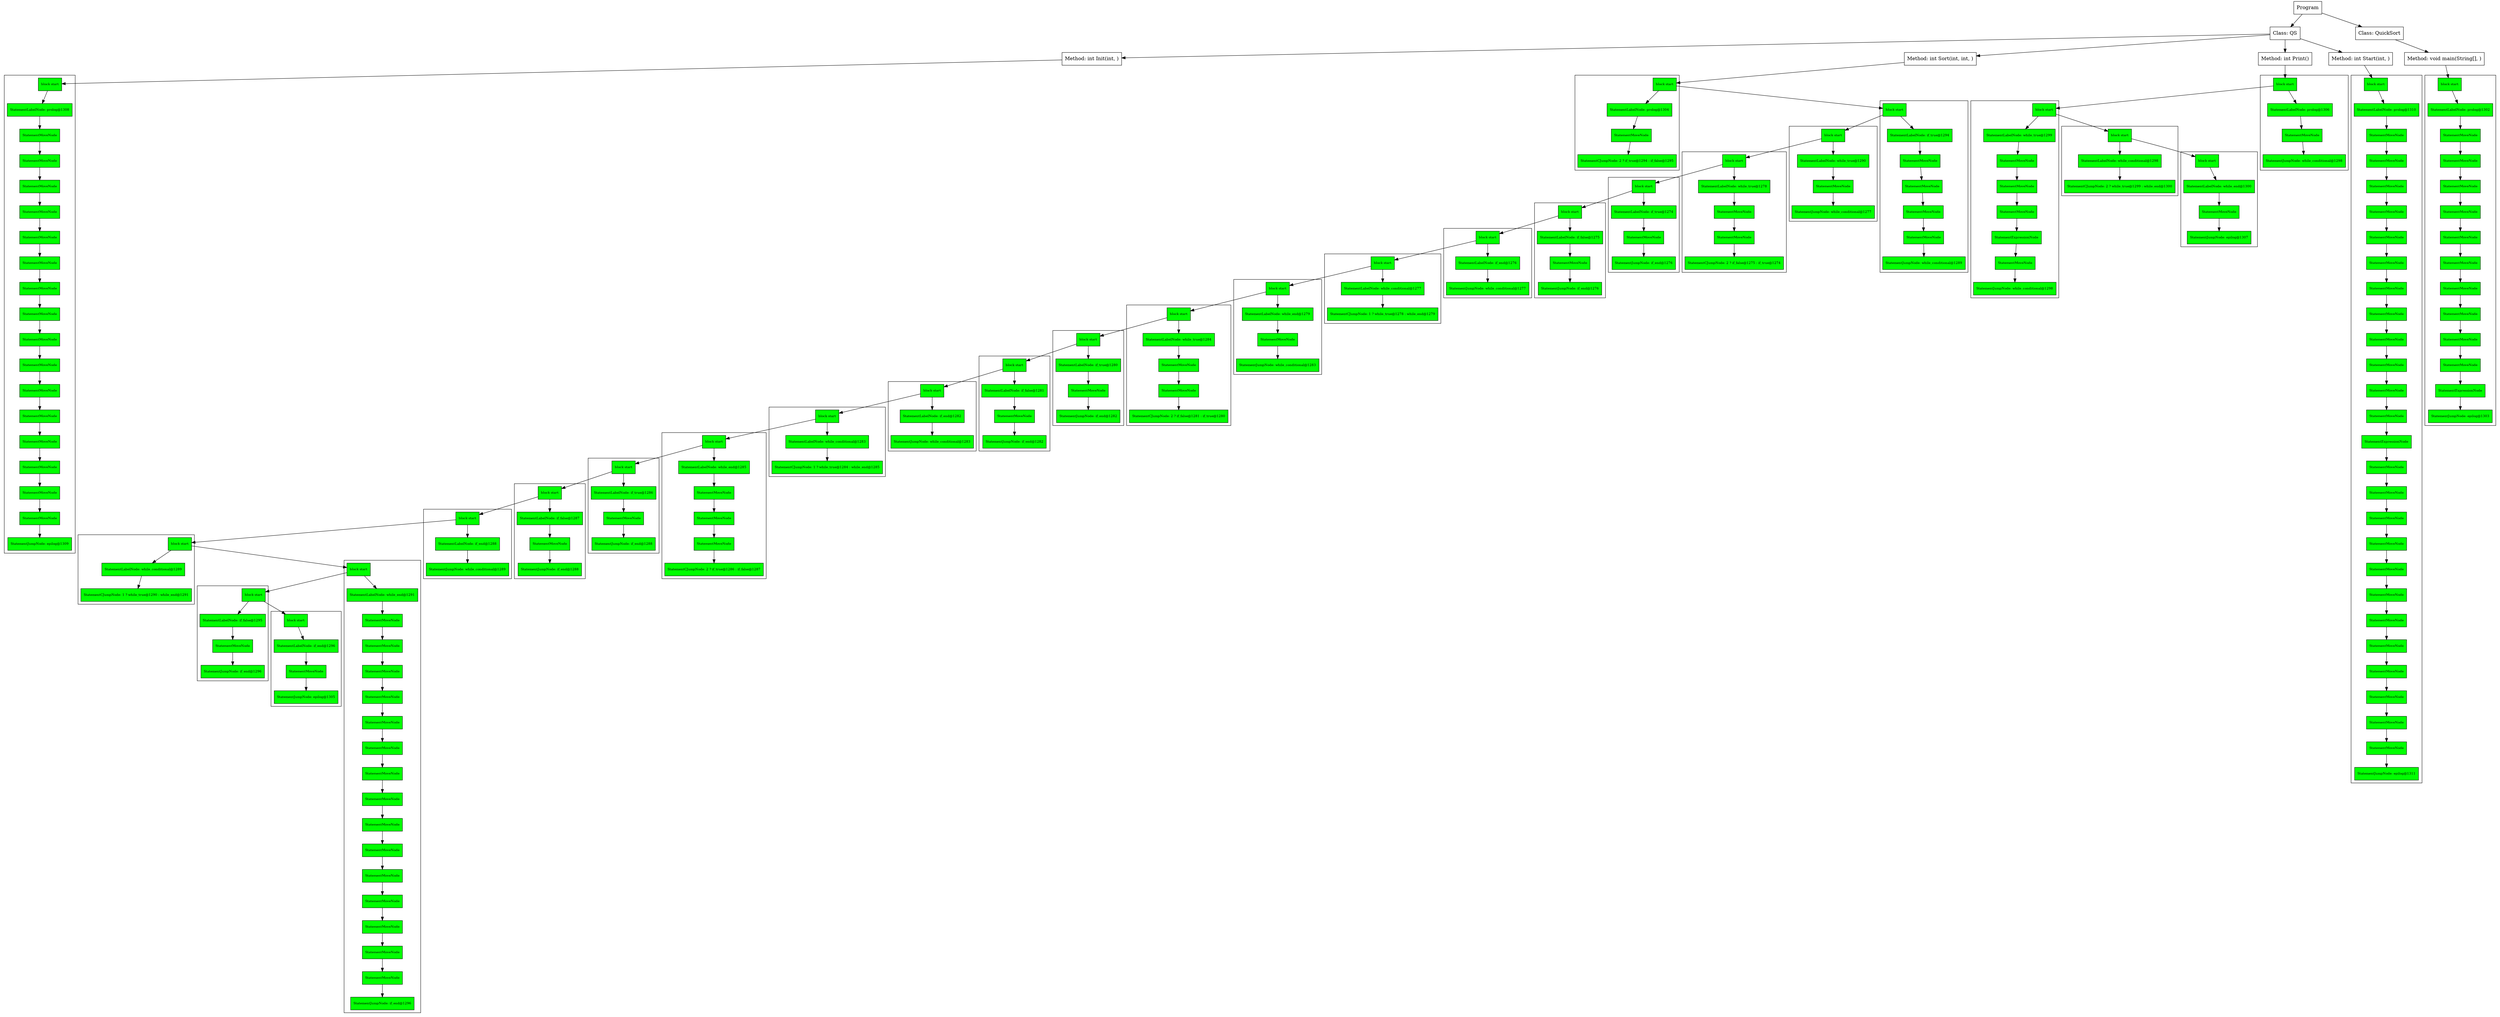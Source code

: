 digraph QuickSort {
"0x7f0b18bfa500" [label="Program" shape=box]
"0x60b00001e398" [label="Class: QS"shape=box]
"0x7f0b18bfa500" -> "0x60b00001e398"
"0x607000008fa8" [label="Method: int Start(int, )"shape=box]
"0x60b00001e398" -> "0x607000008fa8"
subgraph cluster_0x6030001112e0{
node [shape="box", style="filled", fillcolor="green", fontcolor="black", fontsize="9"]
"0x6030001112e0" [label="block start"shape=box]
"0x611000010580" [label="StatementLabelNode: prolog@1310" shape=box]
"0x6030001112e0" -> "0x611000010580"
"0x611000010588" [label="StatementMoveNode" shape=box]
"0x611000010580" -> "0x611000010588"
"0x611000010590" [label="StatementMoveNode" shape=box]
"0x611000010588" -> "0x611000010590"
"0x611000010598" [label="StatementMoveNode" shape=box]
"0x611000010590" -> "0x611000010598"
"0x6110000105a0" [label="StatementMoveNode" shape=box]
"0x611000010598" -> "0x6110000105a0"
"0x6110000105a8" [label="StatementMoveNode" shape=box]
"0x6110000105a0" -> "0x6110000105a8"
"0x6110000105b0" [label="StatementMoveNode" shape=box]
"0x6110000105a8" -> "0x6110000105b0"
"0x6110000105b8" [label="StatementMoveNode" shape=box]
"0x6110000105b0" -> "0x6110000105b8"
"0x6110000105c0" [label="StatementMoveNode" shape=box]
"0x6110000105b8" -> "0x6110000105c0"
"0x6110000105c8" [label="StatementMoveNode" shape=box]
"0x6110000105c0" -> "0x6110000105c8"
"0x6110000105d0" [label="StatementMoveNode" shape=box]
"0x6110000105c8" -> "0x6110000105d0"
"0x6110000105d8" [label="StatementMoveNode" shape=box]
"0x6110000105d0" -> "0x6110000105d8"
"0x6110000105e0" [label="StatementMoveNode" shape=box]
"0x6110000105d8" -> "0x6110000105e0"
"0x6110000105e8" [label="StatementExpressionNode" shape=box]
"0x6110000105e0" -> "0x6110000105e8"
"0x6110000105f0" [label="StatementMoveNode" shape=box]
"0x6110000105e8" -> "0x6110000105f0"
"0x6110000105f8" [label="StatementMoveNode" shape=box]
"0x6110000105f0" -> "0x6110000105f8"
"0x611000010600" [label="StatementMoveNode" shape=box]
"0x6110000105f8" -> "0x611000010600"
"0x611000010608" [label="StatementMoveNode" shape=box]
"0x611000010600" -> "0x611000010608"
"0x611000010610" [label="StatementMoveNode" shape=box]
"0x611000010608" -> "0x611000010610"
"0x611000010618" [label="StatementMoveNode" shape=box]
"0x611000010610" -> "0x611000010618"
"0x611000010620" [label="StatementMoveNode" shape=box]
"0x611000010618" -> "0x611000010620"
"0x611000010628" [label="StatementMoveNode" shape=box]
"0x611000010620" -> "0x611000010628"
"0x611000010630" [label="StatementMoveNode" shape=box]
"0x611000010628" -> "0x611000010630"
"0x611000010638" [label="StatementMoveNode" shape=box]
"0x611000010630" -> "0x611000010638"
"0x611000010640" [label="StatementMoveNode" shape=box]
"0x611000010638" -> "0x611000010640"
"0x611000010648" [label="StatementMoveNode" shape=box]
"0x611000010640" -> "0x611000010648"
"0x611000010650" [label="StatementJumpNode: epilog@1311" shape=box]
"0x611000010648" -> "0x611000010650"
}
"0x607000008fa8" -> "0x6030001112e0"
"0x607000008f38" [label="Method: int Init(int, )"shape=box]
"0x60b00001e398" -> "0x607000008f38"
subgraph cluster_0x603000111250{
node [shape="box", style="filled", fillcolor="green", fontcolor="black", fontsize="9"]
"0x603000111250" [label="block start"shape=box]
"0x611000010440" [label="StatementLabelNode: prolog@1308" shape=box]
"0x603000111250" -> "0x611000010440"
"0x611000010448" [label="StatementMoveNode" shape=box]
"0x611000010440" -> "0x611000010448"
"0x611000010450" [label="StatementMoveNode" shape=box]
"0x611000010448" -> "0x611000010450"
"0x611000010458" [label="StatementMoveNode" shape=box]
"0x611000010450" -> "0x611000010458"
"0x611000010460" [label="StatementMoveNode" shape=box]
"0x611000010458" -> "0x611000010460"
"0x611000010468" [label="StatementMoveNode" shape=box]
"0x611000010460" -> "0x611000010468"
"0x611000010470" [label="StatementMoveNode" shape=box]
"0x611000010468" -> "0x611000010470"
"0x611000010478" [label="StatementMoveNode" shape=box]
"0x611000010470" -> "0x611000010478"
"0x611000010480" [label="StatementMoveNode" shape=box]
"0x611000010478" -> "0x611000010480"
"0x611000010488" [label="StatementMoveNode" shape=box]
"0x611000010480" -> "0x611000010488"
"0x611000010490" [label="StatementMoveNode" shape=box]
"0x611000010488" -> "0x611000010490"
"0x611000010498" [label="StatementMoveNode" shape=box]
"0x611000010490" -> "0x611000010498"
"0x6110000104a0" [label="StatementMoveNode" shape=box]
"0x611000010498" -> "0x6110000104a0"
"0x6110000104a8" [label="StatementMoveNode" shape=box]
"0x6110000104a0" -> "0x6110000104a8"
"0x6110000104b0" [label="StatementMoveNode" shape=box]
"0x6110000104a8" -> "0x6110000104b0"
"0x6110000104b8" [label="StatementMoveNode" shape=box]
"0x6110000104b0" -> "0x6110000104b8"
"0x6110000104c0" [label="StatementMoveNode" shape=box]
"0x6110000104b8" -> "0x6110000104c0"
"0x6110000104c8" [label="StatementJumpNode: epilog@1309" shape=box]
"0x6110000104c0" -> "0x6110000104c8"
}
"0x607000008f38" -> "0x603000111250"
"0x607000008e58" [label="Method: int Sort(int, int, )"shape=box]
"0x60b00001e398" -> "0x607000008e58"
subgraph cluster_0x617000001200{
node [shape="box", style="filled", fillcolor="green", fontcolor="black", fontsize="9"]
"0x617000001200" [label="block start"shape=box]
"0x603000110d10" [label="StatementLabelNode: prolog@1304" shape=box]
"0x617000001200" -> "0x603000110d10"
"0x603000110d18" [label="StatementMoveNode" shape=box]
"0x603000110d10" -> "0x603000110d18"
"0x603000110d20" [label="StatementCJumpNode: 2 ? if_true@1294 : if_false@1295" shape=box]
"0x603000110d18" -> "0x603000110d20"
}
"0x607000008e58" -> "0x617000001200"
subgraph cluster_0x617000001218{
node [shape="box", style="filled", fillcolor="green", fontcolor="black", fontsize="9"]
"0x617000001218" [label="block start"shape=box]
"0x60600005eb80" [label="StatementLabelNode: if_true@1294" shape=box]
"0x617000001218" -> "0x60600005eb80"
"0x60600005eb88" [label="StatementMoveNode" shape=box]
"0x60600005eb80" -> "0x60600005eb88"
"0x60600005eb90" [label="StatementMoveNode" shape=box]
"0x60600005eb88" -> "0x60600005eb90"
"0x60600005eb98" [label="StatementMoveNode" shape=box]
"0x60600005eb90" -> "0x60600005eb98"
"0x60600005eba0" [label="StatementMoveNode" shape=box]
"0x60600005eb98" -> "0x60600005eba0"
"0x60600005eba8" [label="StatementJumpNode: while_conditional@1289" shape=box]
"0x60600005eba0" -> "0x60600005eba8"
}
"0x617000001200" -> "0x617000001218"
subgraph cluster_0x617000001230{
node [shape="box", style="filled", fillcolor="green", fontcolor="black", fontsize="9"]
"0x617000001230" [label="block start"shape=box]
"0x603000110e00" [label="StatementLabelNode: while_true@1290" shape=box]
"0x617000001230" -> "0x603000110e00"
"0x603000110e08" [label="StatementMoveNode" shape=box]
"0x603000110e00" -> "0x603000110e08"
"0x603000110e10" [label="StatementJumpNode: while_conditional@1277" shape=box]
"0x603000110e08" -> "0x603000110e10"
}
"0x617000001218" -> "0x617000001230"
subgraph cluster_0x617000001248{
node [shape="box", style="filled", fillcolor="green", fontcolor="black", fontsize="9"]
"0x617000001248" [label="block start"shape=box]
"0x603000110e30" [label="StatementLabelNode: while_true@1278" shape=box]
"0x617000001248" -> "0x603000110e30"
"0x603000110e38" [label="StatementMoveNode" shape=box]
"0x603000110e30" -> "0x603000110e38"
"0x603000110e40" [label="StatementMoveNode" shape=box]
"0x603000110e38" -> "0x603000110e40"
"0x603000110e48" [label="StatementCJumpNode: 2 ? if_false@1275 : if_true@1274" shape=box]
"0x603000110e40" -> "0x603000110e48"
}
"0x617000001230" -> "0x617000001248"
subgraph cluster_0x617000001260{
node [shape="box", style="filled", fillcolor="green", fontcolor="black", fontsize="9"]
"0x617000001260" [label="block start"shape=box]
"0x603000110e60" [label="StatementLabelNode: if_true@1274" shape=box]
"0x617000001260" -> "0x603000110e60"
"0x603000110e68" [label="StatementMoveNode" shape=box]
"0x603000110e60" -> "0x603000110e68"
"0x603000110e70" [label="StatementJumpNode: if_end@1276" shape=box]
"0x603000110e68" -> "0x603000110e70"
}
"0x617000001248" -> "0x617000001260"
subgraph cluster_0x617000001278{
node [shape="box", style="filled", fillcolor="green", fontcolor="black", fontsize="9"]
"0x617000001278" [label="block start"shape=box]
"0x603000110e90" [label="StatementLabelNode: if_false@1275" shape=box]
"0x617000001278" -> "0x603000110e90"
"0x603000110e98" [label="StatementMoveNode" shape=box]
"0x603000110e90" -> "0x603000110e98"
"0x603000110ea0" [label="StatementJumpNode: if_end@1276" shape=box]
"0x603000110e98" -> "0x603000110ea0"
}
"0x617000001260" -> "0x617000001278"
subgraph cluster_0x617000001290{
node [shape="box", style="filled", fillcolor="green", fontcolor="black", fontsize="9"]
"0x617000001290" [label="block start"shape=box]
"0x6020000ece10" [label="StatementLabelNode: if_end@1276" shape=box]
"0x617000001290" -> "0x6020000ece10"
"0x6020000ece18" [label="StatementJumpNode: while_conditional@1277" shape=box]
"0x6020000ece10" -> "0x6020000ece18"
}
"0x617000001278" -> "0x617000001290"
subgraph cluster_0x6170000012a8{
node [shape="box", style="filled", fillcolor="green", fontcolor="black", fontsize="9"]
"0x6170000012a8" [label="block start"shape=box]
"0x6020000ece50" [label="StatementLabelNode: while_conditional@1277" shape=box]
"0x6170000012a8" -> "0x6020000ece50"
"0x6020000ece58" [label="StatementCJumpNode: 1 ? while_true@1278 : while_end@1279" shape=box]
"0x6020000ece50" -> "0x6020000ece58"
}
"0x617000001290" -> "0x6170000012a8"
subgraph cluster_0x6170000012c0{
node [shape="box", style="filled", fillcolor="green", fontcolor="black", fontsize="9"]
"0x6170000012c0" [label="block start"shape=box]
"0x603000110ef0" [label="StatementLabelNode: while_end@1279" shape=box]
"0x6170000012c0" -> "0x603000110ef0"
"0x603000110ef8" [label="StatementMoveNode" shape=box]
"0x603000110ef0" -> "0x603000110ef8"
"0x603000110f00" [label="StatementJumpNode: while_conditional@1283" shape=box]
"0x603000110ef8" -> "0x603000110f00"
}
"0x6170000012a8" -> "0x6170000012c0"
subgraph cluster_0x6170000012d8{
node [shape="box", style="filled", fillcolor="green", fontcolor="black", fontsize="9"]
"0x6170000012d8" [label="block start"shape=box]
"0x603000110f20" [label="StatementLabelNode: while_true@1284" shape=box]
"0x6170000012d8" -> "0x603000110f20"
"0x603000110f28" [label="StatementMoveNode" shape=box]
"0x603000110f20" -> "0x603000110f28"
"0x603000110f30" [label="StatementMoveNode" shape=box]
"0x603000110f28" -> "0x603000110f30"
"0x603000110f38" [label="StatementCJumpNode: 2 ? if_false@1281 : if_true@1280" shape=box]
"0x603000110f30" -> "0x603000110f38"
}
"0x6170000012c0" -> "0x6170000012d8"
subgraph cluster_0x6170000012f0{
node [shape="box", style="filled", fillcolor="green", fontcolor="black", fontsize="9"]
"0x6170000012f0" [label="block start"shape=box]
"0x603000110f50" [label="StatementLabelNode: if_true@1280" shape=box]
"0x6170000012f0" -> "0x603000110f50"
"0x603000110f58" [label="StatementMoveNode" shape=box]
"0x603000110f50" -> "0x603000110f58"
"0x603000110f60" [label="StatementJumpNode: if_end@1282" shape=box]
"0x603000110f58" -> "0x603000110f60"
}
"0x6170000012d8" -> "0x6170000012f0"
subgraph cluster_0x617000001308{
node [shape="box", style="filled", fillcolor="green", fontcolor="black", fontsize="9"]
"0x617000001308" [label="block start"shape=box]
"0x603000110f80" [label="StatementLabelNode: if_false@1281" shape=box]
"0x617000001308" -> "0x603000110f80"
"0x603000110f88" [label="StatementMoveNode" shape=box]
"0x603000110f80" -> "0x603000110f88"
"0x603000110f90" [label="StatementJumpNode: if_end@1282" shape=box]
"0x603000110f88" -> "0x603000110f90"
}
"0x6170000012f0" -> "0x617000001308"
subgraph cluster_0x617000001320{
node [shape="box", style="filled", fillcolor="green", fontcolor="black", fontsize="9"]
"0x617000001320" [label="block start"shape=box]
"0x6020000ecfd0" [label="StatementLabelNode: if_end@1282" shape=box]
"0x617000001320" -> "0x6020000ecfd0"
"0x6020000ecfd8" [label="StatementJumpNode: while_conditional@1283" shape=box]
"0x6020000ecfd0" -> "0x6020000ecfd8"
}
"0x617000001308" -> "0x617000001320"
subgraph cluster_0x617000001338{
node [shape="box", style="filled", fillcolor="green", fontcolor="black", fontsize="9"]
"0x617000001338" [label="block start"shape=box]
"0x6020000ed010" [label="StatementLabelNode: while_conditional@1283" shape=box]
"0x617000001338" -> "0x6020000ed010"
"0x6020000ed018" [label="StatementCJumpNode: 1 ? while_true@1284 : while_end@1285" shape=box]
"0x6020000ed010" -> "0x6020000ed018"
}
"0x617000001320" -> "0x617000001338"
subgraph cluster_0x617000001350{
node [shape="box", style="filled", fillcolor="green", fontcolor="black", fontsize="9"]
"0x617000001350" [label="block start"shape=box]
"0x60600005ebe0" [label="StatementLabelNode: while_end@1285" shape=box]
"0x617000001350" -> "0x60600005ebe0"
"0x60600005ebe8" [label="StatementMoveNode" shape=box]
"0x60600005ebe0" -> "0x60600005ebe8"
"0x60600005ebf0" [label="StatementMoveNode" shape=box]
"0x60600005ebe8" -> "0x60600005ebf0"
"0x60600005ebf8" [label="StatementMoveNode" shape=box]
"0x60600005ebf0" -> "0x60600005ebf8"
"0x60600005ec00" [label="StatementCJumpNode: 2 ? if_true@1286 : if_false@1287" shape=box]
"0x60600005ebf8" -> "0x60600005ec00"
}
"0x617000001338" -> "0x617000001350"
subgraph cluster_0x617000001368{
node [shape="box", style="filled", fillcolor="green", fontcolor="black", fontsize="9"]
"0x617000001368" [label="block start"shape=box]
"0x603000111010" [label="StatementLabelNode: if_true@1286" shape=box]
"0x617000001368" -> "0x603000111010"
"0x603000111018" [label="StatementMoveNode" shape=box]
"0x603000111010" -> "0x603000111018"
"0x603000111020" [label="StatementJumpNode: if_end@1288" shape=box]
"0x603000111018" -> "0x603000111020"
}
"0x617000001350" -> "0x617000001368"
subgraph cluster_0x617000001380{
node [shape="box", style="filled", fillcolor="green", fontcolor="black", fontsize="9"]
"0x617000001380" [label="block start"shape=box]
"0x603000111040" [label="StatementLabelNode: if_false@1287" shape=box]
"0x617000001380" -> "0x603000111040"
"0x603000111048" [label="StatementMoveNode" shape=box]
"0x603000111040" -> "0x603000111048"
"0x603000111050" [label="StatementJumpNode: if_end@1288" shape=box]
"0x603000111048" -> "0x603000111050"
}
"0x617000001368" -> "0x617000001380"
subgraph cluster_0x617000001398{
node [shape="box", style="filled", fillcolor="green", fontcolor="black", fontsize="9"]
"0x617000001398" [label="block start"shape=box]
"0x6020000ed150" [label="StatementLabelNode: if_end@1288" shape=box]
"0x617000001398" -> "0x6020000ed150"
"0x6020000ed158" [label="StatementJumpNode: while_conditional@1289" shape=box]
"0x6020000ed150" -> "0x6020000ed158"
}
"0x617000001380" -> "0x617000001398"
subgraph cluster_0x6170000013b0{
node [shape="box", style="filled", fillcolor="green", fontcolor="black", fontsize="9"]
"0x6170000013b0" [label="block start"shape=box]
"0x6020000ed190" [label="StatementLabelNode: while_conditional@1289" shape=box]
"0x6170000013b0" -> "0x6020000ed190"
"0x6020000ed198" [label="StatementCJumpNode: 1 ? while_true@1290 : while_end@1291" shape=box]
"0x6020000ed190" -> "0x6020000ed198"
}
"0x617000001398" -> "0x6170000013b0"
subgraph cluster_0x6170000013c8{
node [shape="box", style="filled", fillcolor="green", fontcolor="black", fontsize="9"]
"0x6170000013c8" [label="block start"shape=box]
"0x611000010300" [label="StatementLabelNode: while_end@1291" shape=box]
"0x6170000013c8" -> "0x611000010300"
"0x611000010308" [label="StatementMoveNode" shape=box]
"0x611000010300" -> "0x611000010308"
"0x611000010310" [label="StatementMoveNode" shape=box]
"0x611000010308" -> "0x611000010310"
"0x611000010318" [label="StatementMoveNode" shape=box]
"0x611000010310" -> "0x611000010318"
"0x611000010320" [label="StatementMoveNode" shape=box]
"0x611000010318" -> "0x611000010320"
"0x611000010328" [label="StatementMoveNode" shape=box]
"0x611000010320" -> "0x611000010328"
"0x611000010330" [label="StatementMoveNode" shape=box]
"0x611000010328" -> "0x611000010330"
"0x611000010338" [label="StatementMoveNode" shape=box]
"0x611000010330" -> "0x611000010338"
"0x611000010340" [label="StatementMoveNode" shape=box]
"0x611000010338" -> "0x611000010340"
"0x611000010348" [label="StatementMoveNode" shape=box]
"0x611000010340" -> "0x611000010348"
"0x611000010350" [label="StatementMoveNode" shape=box]
"0x611000010348" -> "0x611000010350"
"0x611000010358" [label="StatementMoveNode" shape=box]
"0x611000010350" -> "0x611000010358"
"0x611000010360" [label="StatementMoveNode" shape=box]
"0x611000010358" -> "0x611000010360"
"0x611000010368" [label="StatementMoveNode" shape=box]
"0x611000010360" -> "0x611000010368"
"0x611000010370" [label="StatementMoveNode" shape=box]
"0x611000010368" -> "0x611000010370"
"0x611000010378" [label="StatementMoveNode" shape=box]
"0x611000010370" -> "0x611000010378"
"0x611000010380" [label="StatementJumpNode: if_end@1296" shape=box]
"0x611000010378" -> "0x611000010380"
}
"0x6170000013b0" -> "0x6170000013c8"
subgraph cluster_0x6170000013e0{
node [shape="box", style="filled", fillcolor="green", fontcolor="black", fontsize="9"]
"0x6170000013e0" [label="block start"shape=box]
"0x6030001110d0" [label="StatementLabelNode: if_false@1295" shape=box]
"0x6170000013e0" -> "0x6030001110d0"
"0x6030001110d8" [label="StatementMoveNode" shape=box]
"0x6030001110d0" -> "0x6030001110d8"
"0x6030001110e0" [label="StatementJumpNode: if_end@1296" shape=box]
"0x6030001110d8" -> "0x6030001110e0"
}
"0x6170000013c8" -> "0x6170000013e0"
subgraph cluster_0x6170000013f8{
node [shape="box", style="filled", fillcolor="green", fontcolor="black", fontsize="9"]
"0x6170000013f8" [label="block start"shape=box]
"0x603000111100" [label="StatementLabelNode: if_end@1296" shape=box]
"0x6170000013f8" -> "0x603000111100"
"0x603000111108" [label="StatementMoveNode" shape=box]
"0x603000111100" -> "0x603000111108"
"0x603000111110" [label="StatementJumpNode: epilog@1305" shape=box]
"0x603000111108" -> "0x603000111110"
}
"0x6170000013e0" -> "0x6170000013f8"
"0x607000008ec8" [label="Method: int Print()"shape=box]
"0x60b00001e398" -> "0x607000008ec8"
subgraph cluster_0x608000003ca0{
node [shape="box", style="filled", fillcolor="green", fontcolor="black", fontsize="9"]
"0x608000003ca0" [label="block start"shape=box]
"0x603000111130" [label="StatementLabelNode: prolog@1306" shape=box]
"0x608000003ca0" -> "0x603000111130"
"0x603000111138" [label="StatementMoveNode" shape=box]
"0x603000111130" -> "0x603000111138"
"0x603000111140" [label="StatementJumpNode: while_conditional@1298" shape=box]
"0x603000111138" -> "0x603000111140"
}
"0x607000008ec8" -> "0x608000003ca0"
subgraph cluster_0x608000003cb8{
node [shape="box", style="filled", fillcolor="green", fontcolor="black", fontsize="9"]
"0x608000003cb8" [label="block start"shape=box]
"0x60600005eca0" [label="StatementLabelNode: while_true@1299" shape=box]
"0x608000003cb8" -> "0x60600005eca0"
"0x60600005eca8" [label="StatementMoveNode" shape=box]
"0x60600005eca0" -> "0x60600005eca8"
"0x60600005ecb0" [label="StatementMoveNode" shape=box]
"0x60600005eca8" -> "0x60600005ecb0"
"0x60600005ecb8" [label="StatementMoveNode" shape=box]
"0x60600005ecb0" -> "0x60600005ecb8"
"0x60600005ecc0" [label="StatementExpressionNode" shape=box]
"0x60600005ecb8" -> "0x60600005ecc0"
"0x60600005ecc8" [label="StatementMoveNode" shape=box]
"0x60600005ecc0" -> "0x60600005ecc8"
"0x60600005ecd0" [label="StatementJumpNode: while_conditional@1298" shape=box]
"0x60600005ecc8" -> "0x60600005ecd0"
}
"0x608000003ca0" -> "0x608000003cb8"
subgraph cluster_0x608000003cd0{
node [shape="box", style="filled", fillcolor="green", fontcolor="black", fontsize="9"]
"0x608000003cd0" [label="block start"shape=box]
"0x6020000ed390" [label="StatementLabelNode: while_conditional@1298" shape=box]
"0x608000003cd0" -> "0x6020000ed390"
"0x6020000ed398" [label="StatementCJumpNode: 2 ? while_true@1299 : while_end@1300" shape=box]
"0x6020000ed390" -> "0x6020000ed398"
}
"0x608000003cb8" -> "0x608000003cd0"
subgraph cluster_0x608000003ce8{
node [shape="box", style="filled", fillcolor="green", fontcolor="black", fontsize="9"]
"0x608000003ce8" [label="block start"shape=box]
"0x6030001111f0" [label="StatementLabelNode: while_end@1300" shape=box]
"0x608000003ce8" -> "0x6030001111f0"
"0x6030001111f8" [label="StatementMoveNode" shape=box]
"0x6030001111f0" -> "0x6030001111f8"
"0x603000111200" [label="StatementJumpNode: epilog@1307" shape=box]
"0x6030001111f8" -> "0x603000111200"
}
"0x608000003cd0" -> "0x608000003ce8"
"0x60b00001e2e8" [label="Class: QuickSort"shape=box]
"0x7f0b18bfa500" -> "0x60b00001e2e8"
"0x607000008de8" [label="Method: void main(String[], )"shape=box]
"0x60b00001e2e8" -> "0x607000008de8"
subgraph cluster_0x603000110ce0{
node [shape="box", style="filled", fillcolor="green", fontcolor="black", fontsize="9"]
"0x603000110ce0" [label="block start"shape=box]
"0x60c000016600" [label="StatementLabelNode: prolog@1302" shape=box]
"0x603000110ce0" -> "0x60c000016600"
"0x60c000016608" [label="StatementMoveNode" shape=box]
"0x60c000016600" -> "0x60c000016608"
"0x60c000016610" [label="StatementMoveNode" shape=box]
"0x60c000016608" -> "0x60c000016610"
"0x60c000016618" [label="StatementMoveNode" shape=box]
"0x60c000016610" -> "0x60c000016618"
"0x60c000016620" [label="StatementMoveNode" shape=box]
"0x60c000016618" -> "0x60c000016620"
"0x60c000016628" [label="StatementMoveNode" shape=box]
"0x60c000016620" -> "0x60c000016628"
"0x60c000016630" [label="StatementMoveNode" shape=box]
"0x60c000016628" -> "0x60c000016630"
"0x60c000016638" [label="StatementMoveNode" shape=box]
"0x60c000016630" -> "0x60c000016638"
"0x60c000016640" [label="StatementMoveNode" shape=box]
"0x60c000016638" -> "0x60c000016640"
"0x60c000016648" [label="StatementMoveNode" shape=box]
"0x60c000016640" -> "0x60c000016648"
"0x60c000016650" [label="StatementMoveNode" shape=box]
"0x60c000016648" -> "0x60c000016650"
"0x60c000016658" [label="StatementExpressionNode" shape=box]
"0x60c000016650" -> "0x60c000016658"
"0x60c000016660" [label="StatementJumpNode: epilog@1303" shape=box]
"0x60c000016658" -> "0x60c000016660"
}
"0x607000008de8" -> "0x603000110ce0"
}
